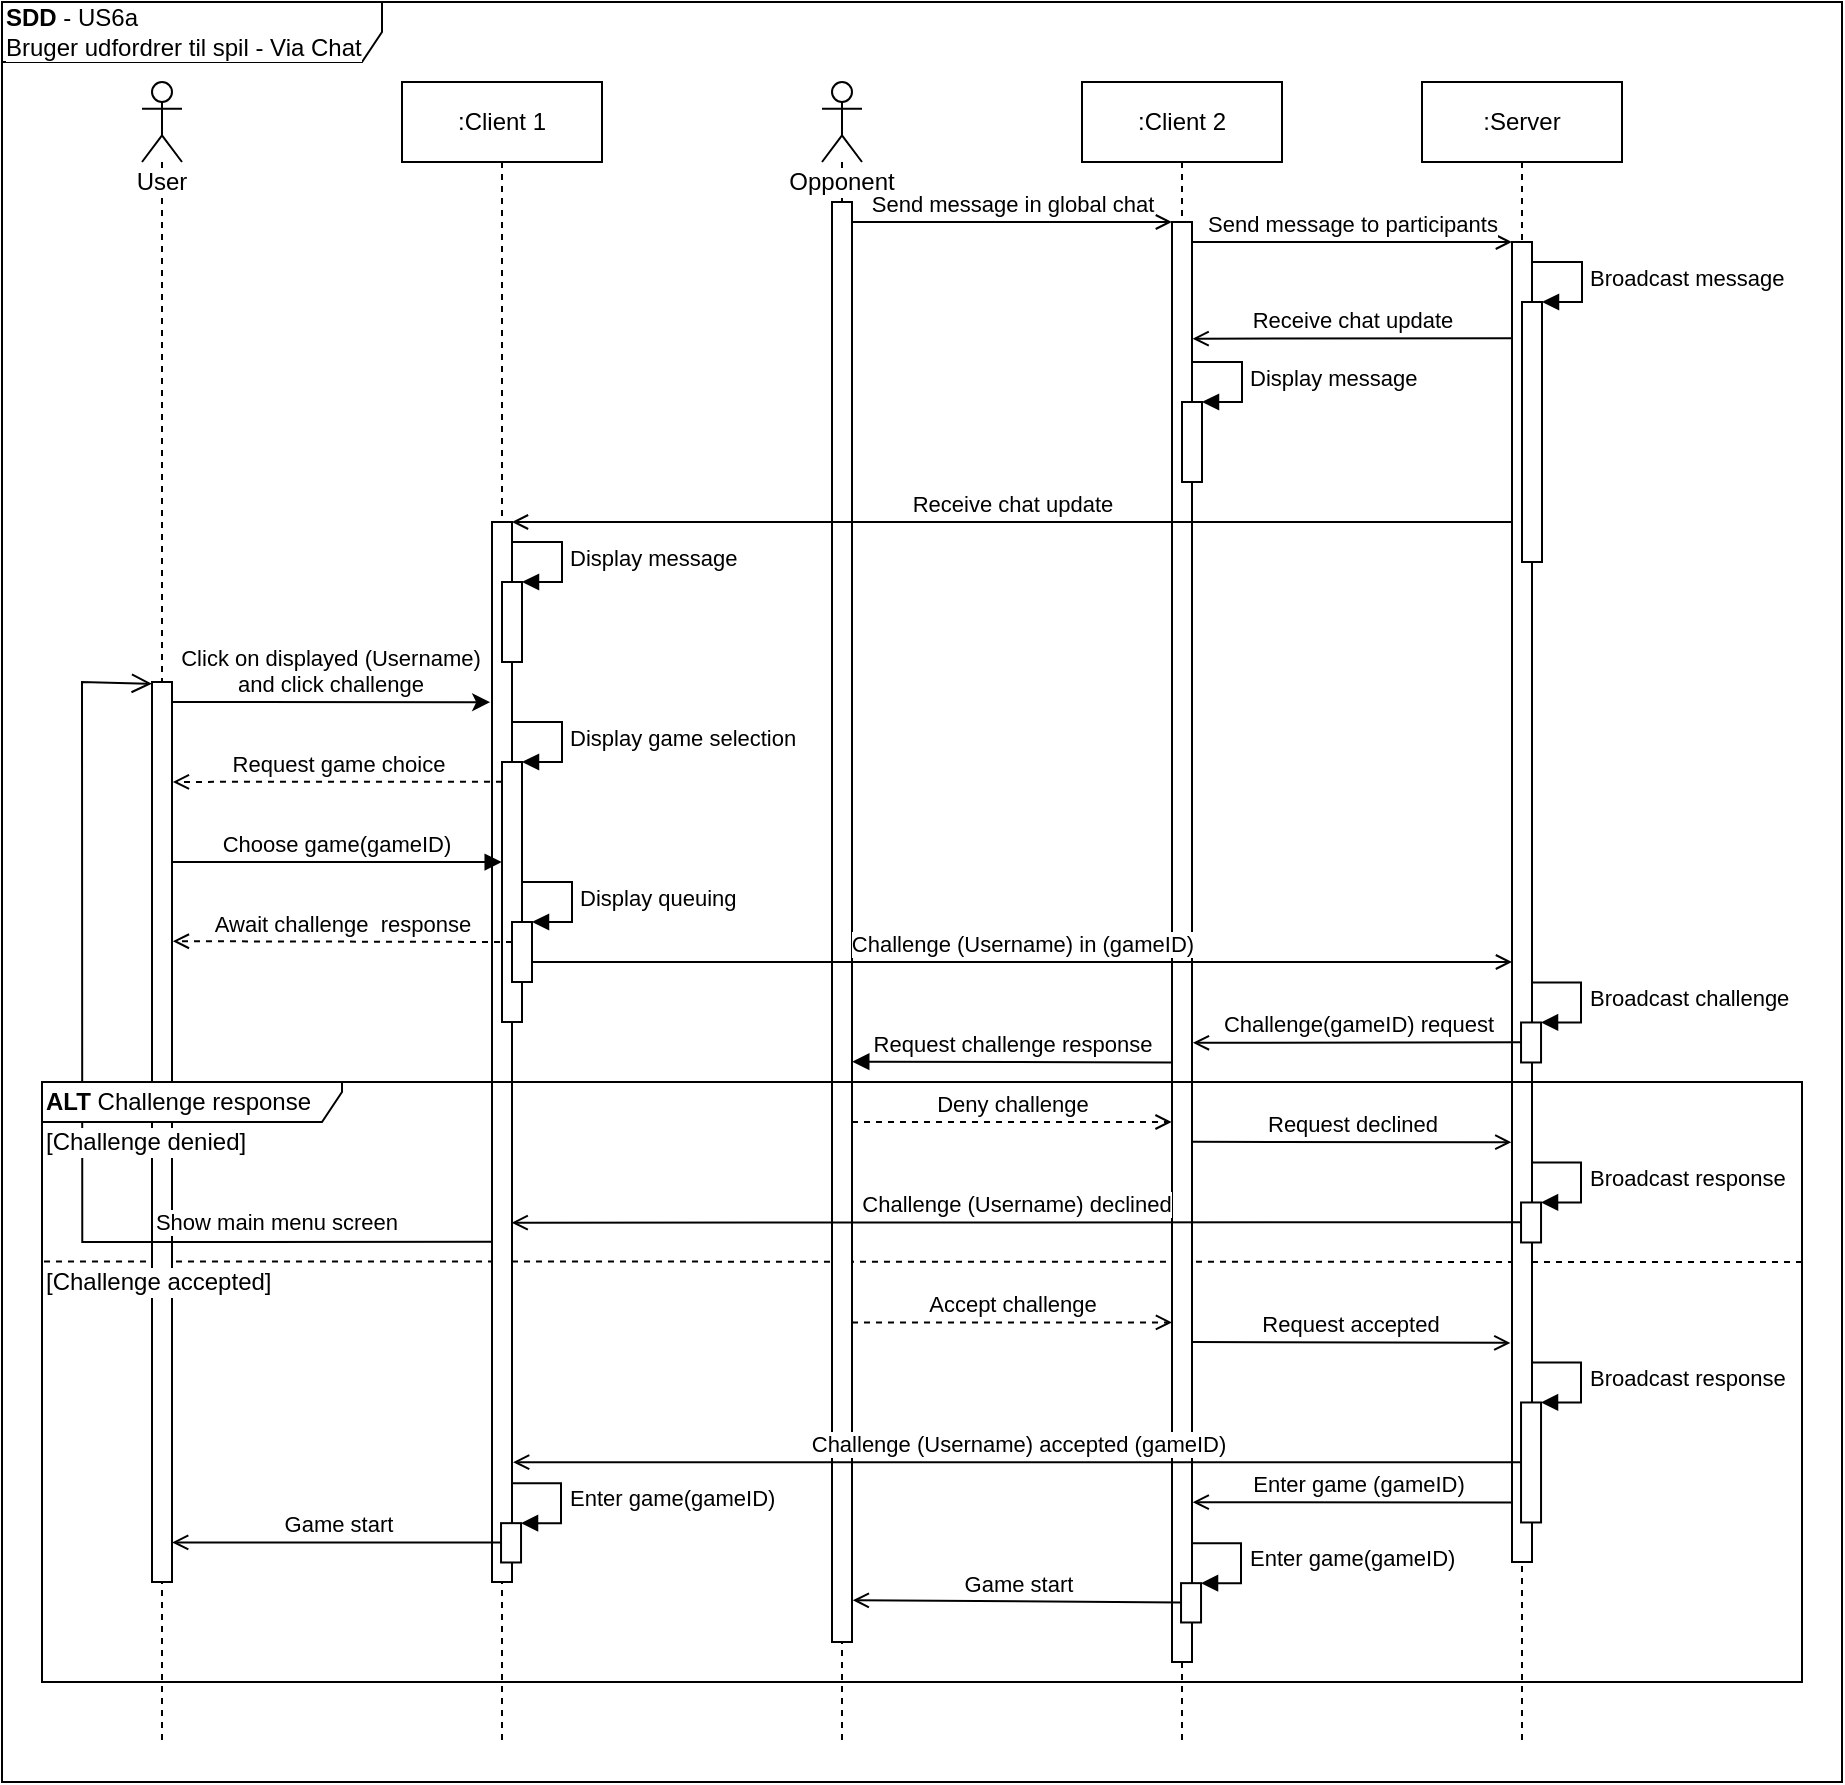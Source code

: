 <mxfile version="14.4.3" type="device"><diagram id="oMiXhJ5533xuKP6w0JXE" name="Page-1"><mxGraphModel dx="2012" dy="718" grid="1" gridSize="10" guides="1" tooltips="1" connect="1" arrows="1" fold="1" page="1" pageScale="1" pageWidth="827" pageHeight="1169" math="0" shadow="0"><root><mxCell id="0"/><mxCell id="1" parent="0"/><mxCell id="VJWsrteFCkFP8lezoZbq-1" value="&lt;b&gt;SDD&lt;/b&gt;&amp;nbsp;- US6a&lt;br&gt;Bruger udfordrer til spil - Via Chat" style="shape=umlFrame;whiteSpace=wrap;html=1;labelBackgroundColor=#ffffff;align=left;width=190;height=30;" vertex="1" parent="1"><mxGeometry x="-290" y="50" width="920" height="890" as="geometry"/></mxCell><mxCell id="VJWsrteFCkFP8lezoZbq-2" value=":Server" style="shape=umlLifeline;perimeter=lifelinePerimeter;whiteSpace=wrap;html=1;container=1;collapsible=0;recursiveResize=0;outlineConnect=0;labelBackgroundColor=#ffffff;" vertex="1" parent="1"><mxGeometry x="420" y="90" width="100" height="830" as="geometry"/></mxCell><mxCell id="VJWsrteFCkFP8lezoZbq-3" value=":Client 2" style="shape=umlLifeline;perimeter=lifelinePerimeter;whiteSpace=wrap;html=1;container=1;collapsible=0;recursiveResize=0;outlineConnect=0;labelBackgroundColor=#ffffff;" vertex="1" parent="1"><mxGeometry x="250" y="90" width="100" height="830" as="geometry"/></mxCell><mxCell id="VJWsrteFCkFP8lezoZbq-4" value="Opponent" style="shape=umlLifeline;participant=umlActor;perimeter=lifelinePerimeter;whiteSpace=wrap;html=1;container=1;collapsible=0;recursiveResize=0;verticalAlign=top;spacingTop=36;outlineConnect=0;labelBackgroundColor=#ffffff;" vertex="1" parent="1"><mxGeometry x="120" y="90" width="20" height="830" as="geometry"/></mxCell><mxCell id="VJWsrteFCkFP8lezoZbq-5" value=":Client 1" style="shape=umlLifeline;perimeter=lifelinePerimeter;whiteSpace=wrap;html=1;container=1;collapsible=0;recursiveResize=0;outlineConnect=0;labelBackgroundColor=#ffffff;" vertex="1" parent="1"><mxGeometry x="-90" y="90" width="100" height="830" as="geometry"/></mxCell><mxCell id="VJWsrteFCkFP8lezoZbq-6" value="User" style="shape=umlLifeline;participant=umlActor;perimeter=lifelinePerimeter;whiteSpace=wrap;html=1;container=1;collapsible=0;recursiveResize=0;verticalAlign=top;spacingTop=36;outlineConnect=0;labelBackgroundColor=#ffffff;" vertex="1" parent="1"><mxGeometry x="-220" y="90" width="20" height="830" as="geometry"/></mxCell><mxCell id="VJWsrteFCkFP8lezoZbq-7" value="Send message in global chat" style="html=1;verticalAlign=bottom;endArrow=open;endFill=0;entryX=-0.003;entryY=0;entryDx=0;entryDy=0;entryPerimeter=0;" edge="1" parent="1" target="VJWsrteFCkFP8lezoZbq-35"><mxGeometry width="80" relative="1" as="geometry"><mxPoint x="135" y="160" as="sourcePoint"/><mxPoint x="275" y="160" as="targetPoint"/></mxGeometry></mxCell><mxCell id="VJWsrteFCkFP8lezoZbq-8" value="Send message to participants" style="html=1;verticalAlign=bottom;endArrow=open;endFill=0;entryX=-0.003;entryY=0;entryDx=0;entryDy=0;entryPerimeter=0;" edge="1" parent="1" target="VJWsrteFCkFP8lezoZbq-37"><mxGeometry width="80" relative="1" as="geometry"><mxPoint x="305" y="170" as="sourcePoint"/><mxPoint x="445" y="170" as="targetPoint"/></mxGeometry></mxCell><mxCell id="VJWsrteFCkFP8lezoZbq-9" value="Broadcast message" style="edgeStyle=orthogonalEdgeStyle;html=1;align=left;spacingLeft=2;endArrow=block;rounded=0;entryX=1;entryY=0;" edge="1" parent="1" target="VJWsrteFCkFP8lezoZbq-41"><mxGeometry relative="1" as="geometry"><mxPoint x="475" y="180" as="sourcePoint"/><Array as="points"><mxPoint x="500" y="180"/></Array></mxGeometry></mxCell><mxCell id="VJWsrteFCkFP8lezoZbq-10" value="Receive chat update" style="html=1;verticalAlign=bottom;endArrow=open;endFill=0;entryX=1.029;entryY=0.081;entryDx=0;entryDy=0;entryPerimeter=0;exitX=-0.019;exitY=0.073;exitDx=0;exitDy=0;exitPerimeter=0;" edge="1" parent="1" source="VJWsrteFCkFP8lezoZbq-37" target="VJWsrteFCkFP8lezoZbq-35"><mxGeometry width="80" relative="1" as="geometry"><mxPoint x="420" y="218" as="sourcePoint"/><mxPoint x="327" y="220" as="targetPoint"/></mxGeometry></mxCell><mxCell id="VJWsrteFCkFP8lezoZbq-11" value="Display message" style="edgeStyle=orthogonalEdgeStyle;html=1;align=left;spacingLeft=2;endArrow=block;rounded=0;entryX=1;entryY=0;" edge="1" parent="1" target="VJWsrteFCkFP8lezoZbq-36"><mxGeometry relative="1" as="geometry"><mxPoint x="305" y="230" as="sourcePoint"/><Array as="points"><mxPoint x="330" y="230"/></Array></mxGeometry></mxCell><mxCell id="VJWsrteFCkFP8lezoZbq-12" value="Display message" style="edgeStyle=orthogonalEdgeStyle;html=1;align=left;spacingLeft=2;endArrow=block;rounded=0;entryX=1;entryY=0;" edge="1" parent="1" target="VJWsrteFCkFP8lezoZbq-30"><mxGeometry relative="1" as="geometry"><mxPoint x="-35" y="320" as="sourcePoint"/><Array as="points"><mxPoint x="-10" y="320"/></Array></mxGeometry></mxCell><mxCell id="VJWsrteFCkFP8lezoZbq-13" value="Click on displayed (Username)&lt;br&gt;and click challenge" style="html=1;verticalAlign=bottom;endArrow=classic;labelBackgroundColor=none;entryX=-0.091;entryY=0.17;entryDx=0;entryDy=0;entryPerimeter=0;endFill=1;" edge="1" parent="1" target="VJWsrteFCkFP8lezoZbq-29"><mxGeometry width="80" relative="1" as="geometry"><mxPoint x="-205" y="400" as="sourcePoint"/><mxPoint x="-75" y="400" as="targetPoint"/></mxGeometry></mxCell><mxCell id="VJWsrteFCkFP8lezoZbq-14" value="Display game selection" style="edgeStyle=orthogonalEdgeStyle;html=1;align=left;spacingLeft=2;endArrow=block;rounded=0;entryX=1;entryY=0;" edge="1" parent="1" target="VJWsrteFCkFP8lezoZbq-32"><mxGeometry relative="1" as="geometry"><mxPoint x="-35" y="410" as="sourcePoint"/><Array as="points"><mxPoint x="-10" y="410"/></Array></mxGeometry></mxCell><mxCell id="VJWsrteFCkFP8lezoZbq-15" value="Display queuing" style="edgeStyle=orthogonalEdgeStyle;html=1;align=left;spacingLeft=2;endArrow=block;rounded=0;entryX=1;entryY=0;" edge="1" parent="1" target="VJWsrteFCkFP8lezoZbq-33"><mxGeometry relative="1" as="geometry"><mxPoint x="-30" y="490" as="sourcePoint"/><Array as="points"><mxPoint x="-5" y="490"/></Array></mxGeometry></mxCell><mxCell id="VJWsrteFCkFP8lezoZbq-16" value="Broadcast challenge" style="edgeStyle=orthogonalEdgeStyle;html=1;align=left;spacingLeft=2;endArrow=block;rounded=0;entryX=1;entryY=0;" edge="1" parent="1" target="VJWsrteFCkFP8lezoZbq-40"><mxGeometry relative="1" as="geometry"><mxPoint x="474.52" y="540.24" as="sourcePoint"/><Array as="points"><mxPoint x="499.52" y="540.24"/></Array></mxGeometry></mxCell><mxCell id="VJWsrteFCkFP8lezoZbq-17" value="Request challenge response" style="html=1;verticalAlign=bottom;endArrow=block;endFill=1;entryX=1.013;entryY=0.597;entryDx=0;entryDy=0;entryPerimeter=0;" edge="1" parent="1" target="VJWsrteFCkFP8lezoZbq-34"><mxGeometry width="80" relative="1" as="geometry"><mxPoint x="295" y="580.24" as="sourcePoint"/><mxPoint x="136" y="578" as="targetPoint"/></mxGeometry></mxCell><mxCell id="VJWsrteFCkFP8lezoZbq-18" value="" style="endArrow=none;dashed=1;html=1;entryX=0;entryY=0.299;entryDx=0;entryDy=0;entryPerimeter=0;" edge="1" parent="1" target="VJWsrteFCkFP8lezoZbq-56"><mxGeometry width="50" height="50" relative="1" as="geometry"><mxPoint x="610" y="680" as="sourcePoint"/><mxPoint x="-310" y="680" as="targetPoint"/></mxGeometry></mxCell><mxCell id="VJWsrteFCkFP8lezoZbq-19" value="Deny challenge" style="html=1;verticalAlign=bottom;endArrow=open;dashed=1;endFill=0;entryX=-0.019;entryY=0.625;entryDx=0;entryDy=0;entryPerimeter=0;" edge="1" parent="1" target="VJWsrteFCkFP8lezoZbq-35"><mxGeometry width="80" relative="1" as="geometry"><mxPoint x="135" y="610" as="sourcePoint"/><mxPoint x="275" y="610" as="targetPoint"/></mxGeometry></mxCell><mxCell id="VJWsrteFCkFP8lezoZbq-20" value="Request declined" style="html=1;verticalAlign=bottom;endArrow=open;endFill=0;entryX=-0.032;entryY=0.682;entryDx=0;entryDy=0;entryPerimeter=0;" edge="1" parent="1" target="VJWsrteFCkFP8lezoZbq-37"><mxGeometry width="80" relative="1" as="geometry"><mxPoint x="305" y="619.88" as="sourcePoint"/><mxPoint x="445" y="619.88" as="targetPoint"/></mxGeometry></mxCell><mxCell id="VJWsrteFCkFP8lezoZbq-21" value="Broadcast response" style="edgeStyle=orthogonalEdgeStyle;html=1;align=left;spacingLeft=2;endArrow=block;rounded=0;entryX=1;entryY=0;" edge="1" parent="1" target="VJWsrteFCkFP8lezoZbq-39"><mxGeometry relative="1" as="geometry"><mxPoint x="474.52" y="630.24" as="sourcePoint"/><Array as="points"><mxPoint x="499.52" y="630.24"/></Array></mxGeometry></mxCell><mxCell id="VJWsrteFCkFP8lezoZbq-22" value="Accept challenge" style="html=1;verticalAlign=bottom;endArrow=open;dashed=1;endFill=0;" edge="1" parent="1" target="VJWsrteFCkFP8lezoZbq-35"><mxGeometry width="80" relative="1" as="geometry"><mxPoint x="135" y="710.24" as="sourcePoint"/><mxPoint x="275" y="710.24" as="targetPoint"/></mxGeometry></mxCell><mxCell id="VJWsrteFCkFP8lezoZbq-23" value="Request accepted" style="html=1;verticalAlign=bottom;endArrow=open;endFill=0;entryX=-0.082;entryY=0.834;entryDx=0;entryDy=0;entryPerimeter=0;" edge="1" parent="1" target="VJWsrteFCkFP8lezoZbq-37"><mxGeometry width="80" relative="1" as="geometry"><mxPoint x="305" y="720" as="sourcePoint"/><mxPoint x="445" y="720" as="targetPoint"/></mxGeometry></mxCell><mxCell id="VJWsrteFCkFP8lezoZbq-24" value="Broadcast response" style="edgeStyle=orthogonalEdgeStyle;html=1;align=left;spacingLeft=2;endArrow=block;rounded=0;entryX=1;entryY=0;" edge="1" parent="1" target="VJWsrteFCkFP8lezoZbq-38"><mxGeometry relative="1" as="geometry"><mxPoint x="474.52" y="730.24" as="sourcePoint"/><Array as="points"><mxPoint x="499.52" y="730.24"/></Array></mxGeometry></mxCell><mxCell id="VJWsrteFCkFP8lezoZbq-25" value="Enter game(gameID)" style="edgeStyle=orthogonalEdgeStyle;html=1;align=left;spacingLeft=2;endArrow=block;rounded=0;entryX=1;entryY=0;" edge="1" parent="1" target="VJWsrteFCkFP8lezoZbq-31"><mxGeometry relative="1" as="geometry"><mxPoint x="-35.48" y="790.58" as="sourcePoint"/><Array as="points"><mxPoint x="-10.48" y="790.58"/></Array></mxGeometry></mxCell><mxCell id="VJWsrteFCkFP8lezoZbq-26" value="Enter game (gameID)" style="html=1;verticalAlign=bottom;endArrow=open;endFill=0;entryX=1.035;entryY=0.889;entryDx=0;entryDy=0;entryPerimeter=0;" edge="1" parent="1" target="VJWsrteFCkFP8lezoZbq-35"><mxGeometry width="80" relative="1" as="geometry"><mxPoint x="469.52" y="800.22" as="sourcePoint"/><mxPoint x="319.52" y="799.91" as="targetPoint"/></mxGeometry></mxCell><mxCell id="VJWsrteFCkFP8lezoZbq-27" value="Enter game(gameID)" style="edgeStyle=orthogonalEdgeStyle;html=1;align=left;spacingLeft=2;endArrow=block;rounded=0;entryX=1;entryY=0;" edge="1" parent="1" target="VJWsrteFCkFP8lezoZbq-43"><mxGeometry relative="1" as="geometry"><mxPoint x="304.52" y="820.58" as="sourcePoint"/><Array as="points"><mxPoint x="329.52" y="820.58"/></Array></mxGeometry></mxCell><mxCell id="VJWsrteFCkFP8lezoZbq-28" value="" style="html=1;points=[];perimeter=orthogonalPerimeter;labelBackgroundColor=none;align=left;" vertex="1" parent="1"><mxGeometry x="-215" y="390" width="10" height="450" as="geometry"/></mxCell><mxCell id="VJWsrteFCkFP8lezoZbq-29" value="" style="html=1;points=[];perimeter=orthogonalPerimeter;labelBackgroundColor=none;align=left;" vertex="1" parent="1"><mxGeometry x="-45" y="310" width="10" height="530" as="geometry"/></mxCell><mxCell id="VJWsrteFCkFP8lezoZbq-30" value="" style="html=1;points=[];perimeter=orthogonalPerimeter;labelBackgroundColor=none;align=left;" vertex="1" parent="1"><mxGeometry x="-40" y="340" width="10" height="40" as="geometry"/></mxCell><mxCell id="VJWsrteFCkFP8lezoZbq-31" value="" style="html=1;points=[];perimeter=orthogonalPerimeter;labelBackgroundColor=none;align=left;" vertex="1" parent="1"><mxGeometry x="-40.48" y="810.58" width="10" height="19.66" as="geometry"/></mxCell><mxCell id="VJWsrteFCkFP8lezoZbq-32" value="" style="html=1;points=[];perimeter=orthogonalPerimeter;labelBackgroundColor=none;align=left;" vertex="1" parent="1"><mxGeometry x="-40" y="430" width="10" height="130" as="geometry"/></mxCell><mxCell id="VJWsrteFCkFP8lezoZbq-33" value="" style="html=1;points=[];perimeter=orthogonalPerimeter;labelBackgroundColor=none;align=left;" vertex="1" parent="1"><mxGeometry x="-35" y="510" width="10" height="30" as="geometry"/></mxCell><mxCell id="VJWsrteFCkFP8lezoZbq-34" value="" style="html=1;points=[];perimeter=orthogonalPerimeter;labelBackgroundColor=none;align=left;" vertex="1" parent="1"><mxGeometry x="125" y="150" width="10" height="720" as="geometry"/></mxCell><mxCell id="VJWsrteFCkFP8lezoZbq-35" value="" style="html=1;points=[];perimeter=orthogonalPerimeter;labelBackgroundColor=none;align=left;" vertex="1" parent="1"><mxGeometry x="295" y="160" width="10" height="720" as="geometry"/></mxCell><mxCell id="VJWsrteFCkFP8lezoZbq-36" value="" style="html=1;points=[];perimeter=orthogonalPerimeter;labelBackgroundColor=none;align=left;" vertex="1" parent="1"><mxGeometry x="300" y="250" width="10" height="40" as="geometry"/></mxCell><mxCell id="VJWsrteFCkFP8lezoZbq-37" value="" style="html=1;points=[];perimeter=orthogonalPerimeter;labelBackgroundColor=none;align=left;" vertex="1" parent="1"><mxGeometry x="465" y="170" width="10" height="660" as="geometry"/></mxCell><mxCell id="VJWsrteFCkFP8lezoZbq-38" value="" style="html=1;points=[];perimeter=orthogonalPerimeter;labelBackgroundColor=none;align=left;" vertex="1" parent="1"><mxGeometry x="469.52" y="750.24" width="10" height="60" as="geometry"/></mxCell><mxCell id="VJWsrteFCkFP8lezoZbq-39" value="" style="html=1;points=[];perimeter=orthogonalPerimeter;labelBackgroundColor=none;align=left;" vertex="1" parent="1"><mxGeometry x="469.52" y="650.24" width="10" height="20" as="geometry"/></mxCell><mxCell id="VJWsrteFCkFP8lezoZbq-40" value="" style="html=1;points=[];perimeter=orthogonalPerimeter;labelBackgroundColor=none;align=left;" vertex="1" parent="1"><mxGeometry x="469.52" y="560.24" width="10" height="20" as="geometry"/></mxCell><mxCell id="VJWsrteFCkFP8lezoZbq-41" value="" style="html=1;points=[];perimeter=orthogonalPerimeter;labelBackgroundColor=none;align=left;" vertex="1" parent="1"><mxGeometry x="470" y="200" width="10" height="130" as="geometry"/></mxCell><mxCell id="VJWsrteFCkFP8lezoZbq-42" value="Challenge (Username) accepted (gameID)" style="html=1;verticalAlign=bottom;endArrow=open;endFill=0;entryX=1.054;entryY=0.887;entryDx=0;entryDy=0;entryPerimeter=0;" edge="1" parent="1" target="VJWsrteFCkFP8lezoZbq-29"><mxGeometry width="80" relative="1" as="geometry"><mxPoint x="469.52" y="780.07" as="sourcePoint"/><mxPoint x="29.52" y="780.41" as="targetPoint"/></mxGeometry></mxCell><mxCell id="VJWsrteFCkFP8lezoZbq-43" value="" style="html=1;points=[];perimeter=orthogonalPerimeter;labelBackgroundColor=none;align=left;" vertex="1" parent="1"><mxGeometry x="299.52" y="840.58" width="10" height="19.66" as="geometry"/></mxCell><mxCell id="VJWsrteFCkFP8lezoZbq-44" value="Receive chat update" style="html=1;verticalAlign=bottom;endArrow=open;endFill=0;entryX=0.997;entryY=0;entryDx=0;entryDy=0;entryPerimeter=0;" edge="1" parent="1" target="VJWsrteFCkFP8lezoZbq-29"><mxGeometry width="80" relative="1" as="geometry"><mxPoint x="465" y="310" as="sourcePoint"/><mxPoint x="-25" y="310" as="targetPoint"/></mxGeometry></mxCell><mxCell id="VJWsrteFCkFP8lezoZbq-45" value="Request game choice" style="html=1;verticalAlign=bottom;endArrow=open;endFill=0;dashed=1;entryX=1.042;entryY=0.111;entryDx=0;entryDy=0;entryPerimeter=0;" edge="1" parent="1" target="VJWsrteFCkFP8lezoZbq-28"><mxGeometry width="80" relative="1" as="geometry"><mxPoint x="-40" y="439.83" as="sourcePoint"/><mxPoint x="-178" y="440.17" as="targetPoint"/></mxGeometry></mxCell><mxCell id="VJWsrteFCkFP8lezoZbq-46" value="Game start" style="html=1;verticalAlign=bottom;endArrow=open;endFill=0;entryX=1.039;entryY=0.971;entryDx=0;entryDy=0;entryPerimeter=0;exitX=-0.019;exitY=0.073;exitDx=0;exitDy=0;exitPerimeter=0;" edge="1" parent="1" target="VJWsrteFCkFP8lezoZbq-34"><mxGeometry width="80" relative="1" as="geometry"><mxPoint x="299.52" y="850.21" as="sourcePoint"/><mxPoint x="140.0" y="850.27" as="targetPoint"/></mxGeometry></mxCell><mxCell id="VJWsrteFCkFP8lezoZbq-47" value="Game start" style="html=1;verticalAlign=bottom;endArrow=open;endFill=0;entryX=1.006;entryY=0.956;entryDx=0;entryDy=0;entryPerimeter=0;exitX=-0.019;exitY=0.073;exitDx=0;exitDy=0;exitPerimeter=0;" edge="1" parent="1" target="VJWsrteFCkFP8lezoZbq-28"><mxGeometry width="80" relative="1" as="geometry"><mxPoint x="-40.48" y="820.24" as="sourcePoint"/><mxPoint x="-200.0" y="820.3" as="targetPoint"/></mxGeometry></mxCell><mxCell id="VJWsrteFCkFP8lezoZbq-48" value="Show main menu screen" style="html=1;verticalAlign=bottom;endArrow=open;endSize=8;entryX=-0.005;entryY=0.002;entryDx=0;entryDy=0;entryPerimeter=0;exitX=-0.025;exitY=0.679;exitDx=0;exitDy=0;exitPerimeter=0;rounded=0;" edge="1" parent="1" source="VJWsrteFCkFP8lezoZbq-29" target="VJWsrteFCkFP8lezoZbq-28"><mxGeometry x="-0.585" y="-1" relative="1" as="geometry"><mxPoint x="-90" y="670" as="sourcePoint"/><mxPoint x="-230" y="390" as="targetPoint"/><Array as="points"><mxPoint x="-249.86" y="670"/><mxPoint x="-250" y="390"/></Array><mxPoint as="offset"/></mxGeometry></mxCell><mxCell id="VJWsrteFCkFP8lezoZbq-49" value="Await challenge&amp;nbsp; response" style="html=1;verticalAlign=bottom;endArrow=open;endFill=0;dashed=1;entryX=1.042;entryY=0.288;entryDx=0;entryDy=0;entryPerimeter=0;" edge="1" parent="1" target="VJWsrteFCkFP8lezoZbq-28"><mxGeometry width="80" relative="1" as="geometry"><mxPoint x="-35" y="520" as="sourcePoint"/><mxPoint x="-173" y="520.34" as="targetPoint"/></mxGeometry></mxCell><mxCell id="VJWsrteFCkFP8lezoZbq-50" value="Choose game(gameID)" style="html=1;verticalAlign=bottom;endArrow=block;endFill=1;entryX=-0.015;entryY=0.385;entryDx=0;entryDy=0;entryPerimeter=0;" edge="1" parent="1" target="VJWsrteFCkFP8lezoZbq-32"><mxGeometry width="80" relative="1" as="geometry"><mxPoint x="-205" y="480" as="sourcePoint"/><mxPoint x="-65" y="480" as="targetPoint"/></mxGeometry></mxCell><mxCell id="VJWsrteFCkFP8lezoZbq-51" value="Challenge (Username) in (gameID)" style="html=1;verticalAlign=bottom;endArrow=open;endFill=0;" edge="1" parent="1" target="VJWsrteFCkFP8lezoZbq-37"><mxGeometry width="80" relative="1" as="geometry"><mxPoint x="-25" y="530" as="sourcePoint"/><mxPoint x="385" y="530.24" as="targetPoint"/></mxGeometry></mxCell><mxCell id="VJWsrteFCkFP8lezoZbq-52" value="Challenge(gameID) request" style="html=1;verticalAlign=bottom;endArrow=open;endFill=0;entryX=1.045;entryY=0.57;entryDx=0;entryDy=0;entryPerimeter=0;" edge="1" parent="1" target="VJWsrteFCkFP8lezoZbq-35"><mxGeometry width="80" relative="1" as="geometry"><mxPoint x="469.52" y="570.07" as="sourcePoint"/><mxPoint x="331.52" y="570.41" as="targetPoint"/></mxGeometry></mxCell><mxCell id="VJWsrteFCkFP8lezoZbq-53" value="Challenge (Username) declined" style="html=1;verticalAlign=bottom;endArrow=open;endFill=0;entryX=0.982;entryY=0.661;entryDx=0;entryDy=0;entryPerimeter=0;" edge="1" parent="1" target="VJWsrteFCkFP8lezoZbq-29"><mxGeometry width="80" relative="1" as="geometry"><mxPoint x="469.52" y="660.07" as="sourcePoint"/><mxPoint x="29.52" y="660.41" as="targetPoint"/></mxGeometry></mxCell><mxCell id="VJWsrteFCkFP8lezoZbq-54" value="[Challenge accepted]" style="text;html=1;align=left;verticalAlign=middle;resizable=0;points=[];autosize=1;labelBackgroundColor=#ffffff;" vertex="1" parent="1"><mxGeometry x="-270" y="680" width="130" height="20" as="geometry"/></mxCell><mxCell id="VJWsrteFCkFP8lezoZbq-55" value="[Challenge denied]" style="text;html=1;align=left;verticalAlign=middle;resizable=0;points=[];autosize=1;labelBackgroundColor=#ffffff;" vertex="1" parent="1"><mxGeometry x="-270" y="610" width="120" height="20" as="geometry"/></mxCell><mxCell id="VJWsrteFCkFP8lezoZbq-56" value="&lt;b&gt;ALT&lt;/b&gt;&amp;nbsp;Challenge response" style="shape=umlFrame;whiteSpace=wrap;html=1;labelBackgroundColor=none;align=left;width=150;height=20;" vertex="1" parent="1"><mxGeometry x="-270" y="590" width="880" height="300" as="geometry"/></mxCell></root></mxGraphModel></diagram></mxfile>